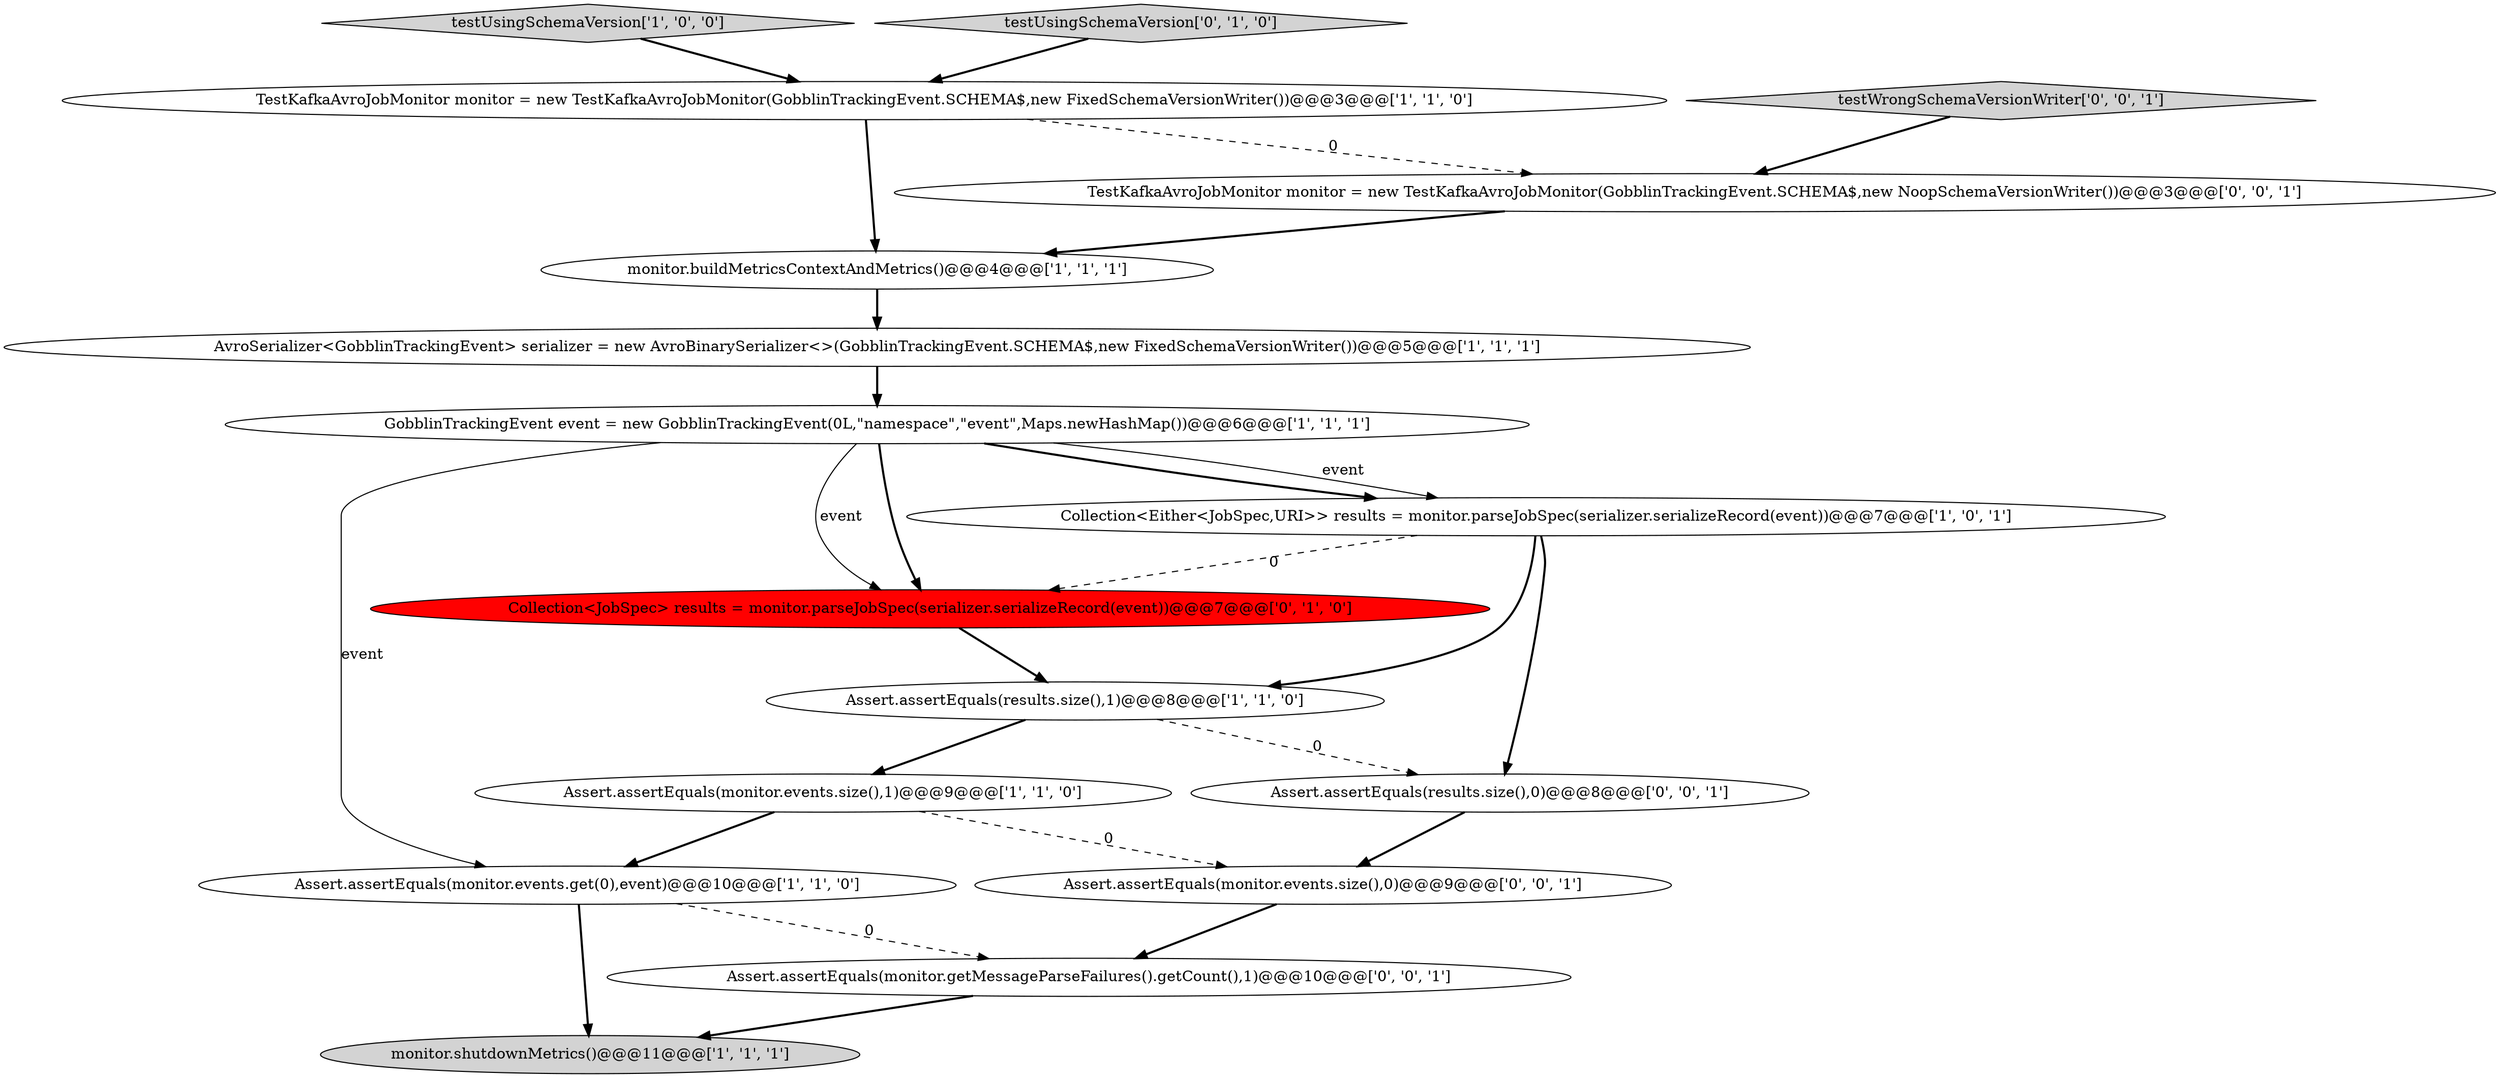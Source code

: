 digraph {
5 [style = filled, label = "GobblinTrackingEvent event = new GobblinTrackingEvent(0L,\"namespace\",\"event\",Maps.newHashMap())@@@6@@@['1', '1', '1']", fillcolor = white, shape = ellipse image = "AAA0AAABBB1BBB"];
7 [style = filled, label = "TestKafkaAvroJobMonitor monitor = new TestKafkaAvroJobMonitor(GobblinTrackingEvent.SCHEMA$,new FixedSchemaVersionWriter())@@@3@@@['1', '1', '0']", fillcolor = white, shape = ellipse image = "AAA0AAABBB1BBB"];
16 [style = filled, label = "testWrongSchemaVersionWriter['0', '0', '1']", fillcolor = lightgray, shape = diamond image = "AAA0AAABBB3BBB"];
9 [style = filled, label = "testUsingSchemaVersion['1', '0', '0']", fillcolor = lightgray, shape = diamond image = "AAA0AAABBB1BBB"];
11 [style = filled, label = "Collection<JobSpec> results = monitor.parseJobSpec(serializer.serializeRecord(event))@@@7@@@['0', '1', '0']", fillcolor = red, shape = ellipse image = "AAA1AAABBB2BBB"];
14 [style = filled, label = "Assert.assertEquals(monitor.getMessageParseFailures().getCount(),1)@@@10@@@['0', '0', '1']", fillcolor = white, shape = ellipse image = "AAA0AAABBB3BBB"];
8 [style = filled, label = "Assert.assertEquals(monitor.events.get(0),event)@@@10@@@['1', '1', '0']", fillcolor = white, shape = ellipse image = "AAA0AAABBB1BBB"];
13 [style = filled, label = "Assert.assertEquals(monitor.events.size(),0)@@@9@@@['0', '0', '1']", fillcolor = white, shape = ellipse image = "AAA0AAABBB3BBB"];
1 [style = filled, label = "Collection<Either<JobSpec,URI>> results = monitor.parseJobSpec(serializer.serializeRecord(event))@@@7@@@['1', '0', '1']", fillcolor = white, shape = ellipse image = "AAA0AAABBB1BBB"];
4 [style = filled, label = "AvroSerializer<GobblinTrackingEvent> serializer = new AvroBinarySerializer<>(GobblinTrackingEvent.SCHEMA$,new FixedSchemaVersionWriter())@@@5@@@['1', '1', '1']", fillcolor = white, shape = ellipse image = "AAA0AAABBB1BBB"];
12 [style = filled, label = "Assert.assertEquals(results.size(),0)@@@8@@@['0', '0', '1']", fillcolor = white, shape = ellipse image = "AAA0AAABBB3BBB"];
6 [style = filled, label = "Assert.assertEquals(results.size(),1)@@@8@@@['1', '1', '0']", fillcolor = white, shape = ellipse image = "AAA0AAABBB1BBB"];
3 [style = filled, label = "monitor.shutdownMetrics()@@@11@@@['1', '1', '1']", fillcolor = lightgray, shape = ellipse image = "AAA0AAABBB1BBB"];
2 [style = filled, label = "Assert.assertEquals(monitor.events.size(),1)@@@9@@@['1', '1', '0']", fillcolor = white, shape = ellipse image = "AAA0AAABBB1BBB"];
10 [style = filled, label = "testUsingSchemaVersion['0', '1', '0']", fillcolor = lightgray, shape = diamond image = "AAA0AAABBB2BBB"];
15 [style = filled, label = "TestKafkaAvroJobMonitor monitor = new TestKafkaAvroJobMonitor(GobblinTrackingEvent.SCHEMA$,new NoopSchemaVersionWriter())@@@3@@@['0', '0', '1']", fillcolor = white, shape = ellipse image = "AAA0AAABBB3BBB"];
0 [style = filled, label = "monitor.buildMetricsContextAndMetrics()@@@4@@@['1', '1', '1']", fillcolor = white, shape = ellipse image = "AAA0AAABBB1BBB"];
14->3 [style = bold, label=""];
16->15 [style = bold, label=""];
11->6 [style = bold, label=""];
8->3 [style = bold, label=""];
5->1 [style = solid, label="event"];
7->0 [style = bold, label=""];
8->14 [style = dashed, label="0"];
9->7 [style = bold, label=""];
10->7 [style = bold, label=""];
5->11 [style = solid, label="event"];
6->2 [style = bold, label=""];
6->12 [style = dashed, label="0"];
12->13 [style = bold, label=""];
5->1 [style = bold, label=""];
1->6 [style = bold, label=""];
0->4 [style = bold, label=""];
1->11 [style = dashed, label="0"];
2->13 [style = dashed, label="0"];
15->0 [style = bold, label=""];
5->8 [style = solid, label="event"];
1->12 [style = bold, label=""];
7->15 [style = dashed, label="0"];
5->11 [style = bold, label=""];
4->5 [style = bold, label=""];
13->14 [style = bold, label=""];
2->8 [style = bold, label=""];
}
